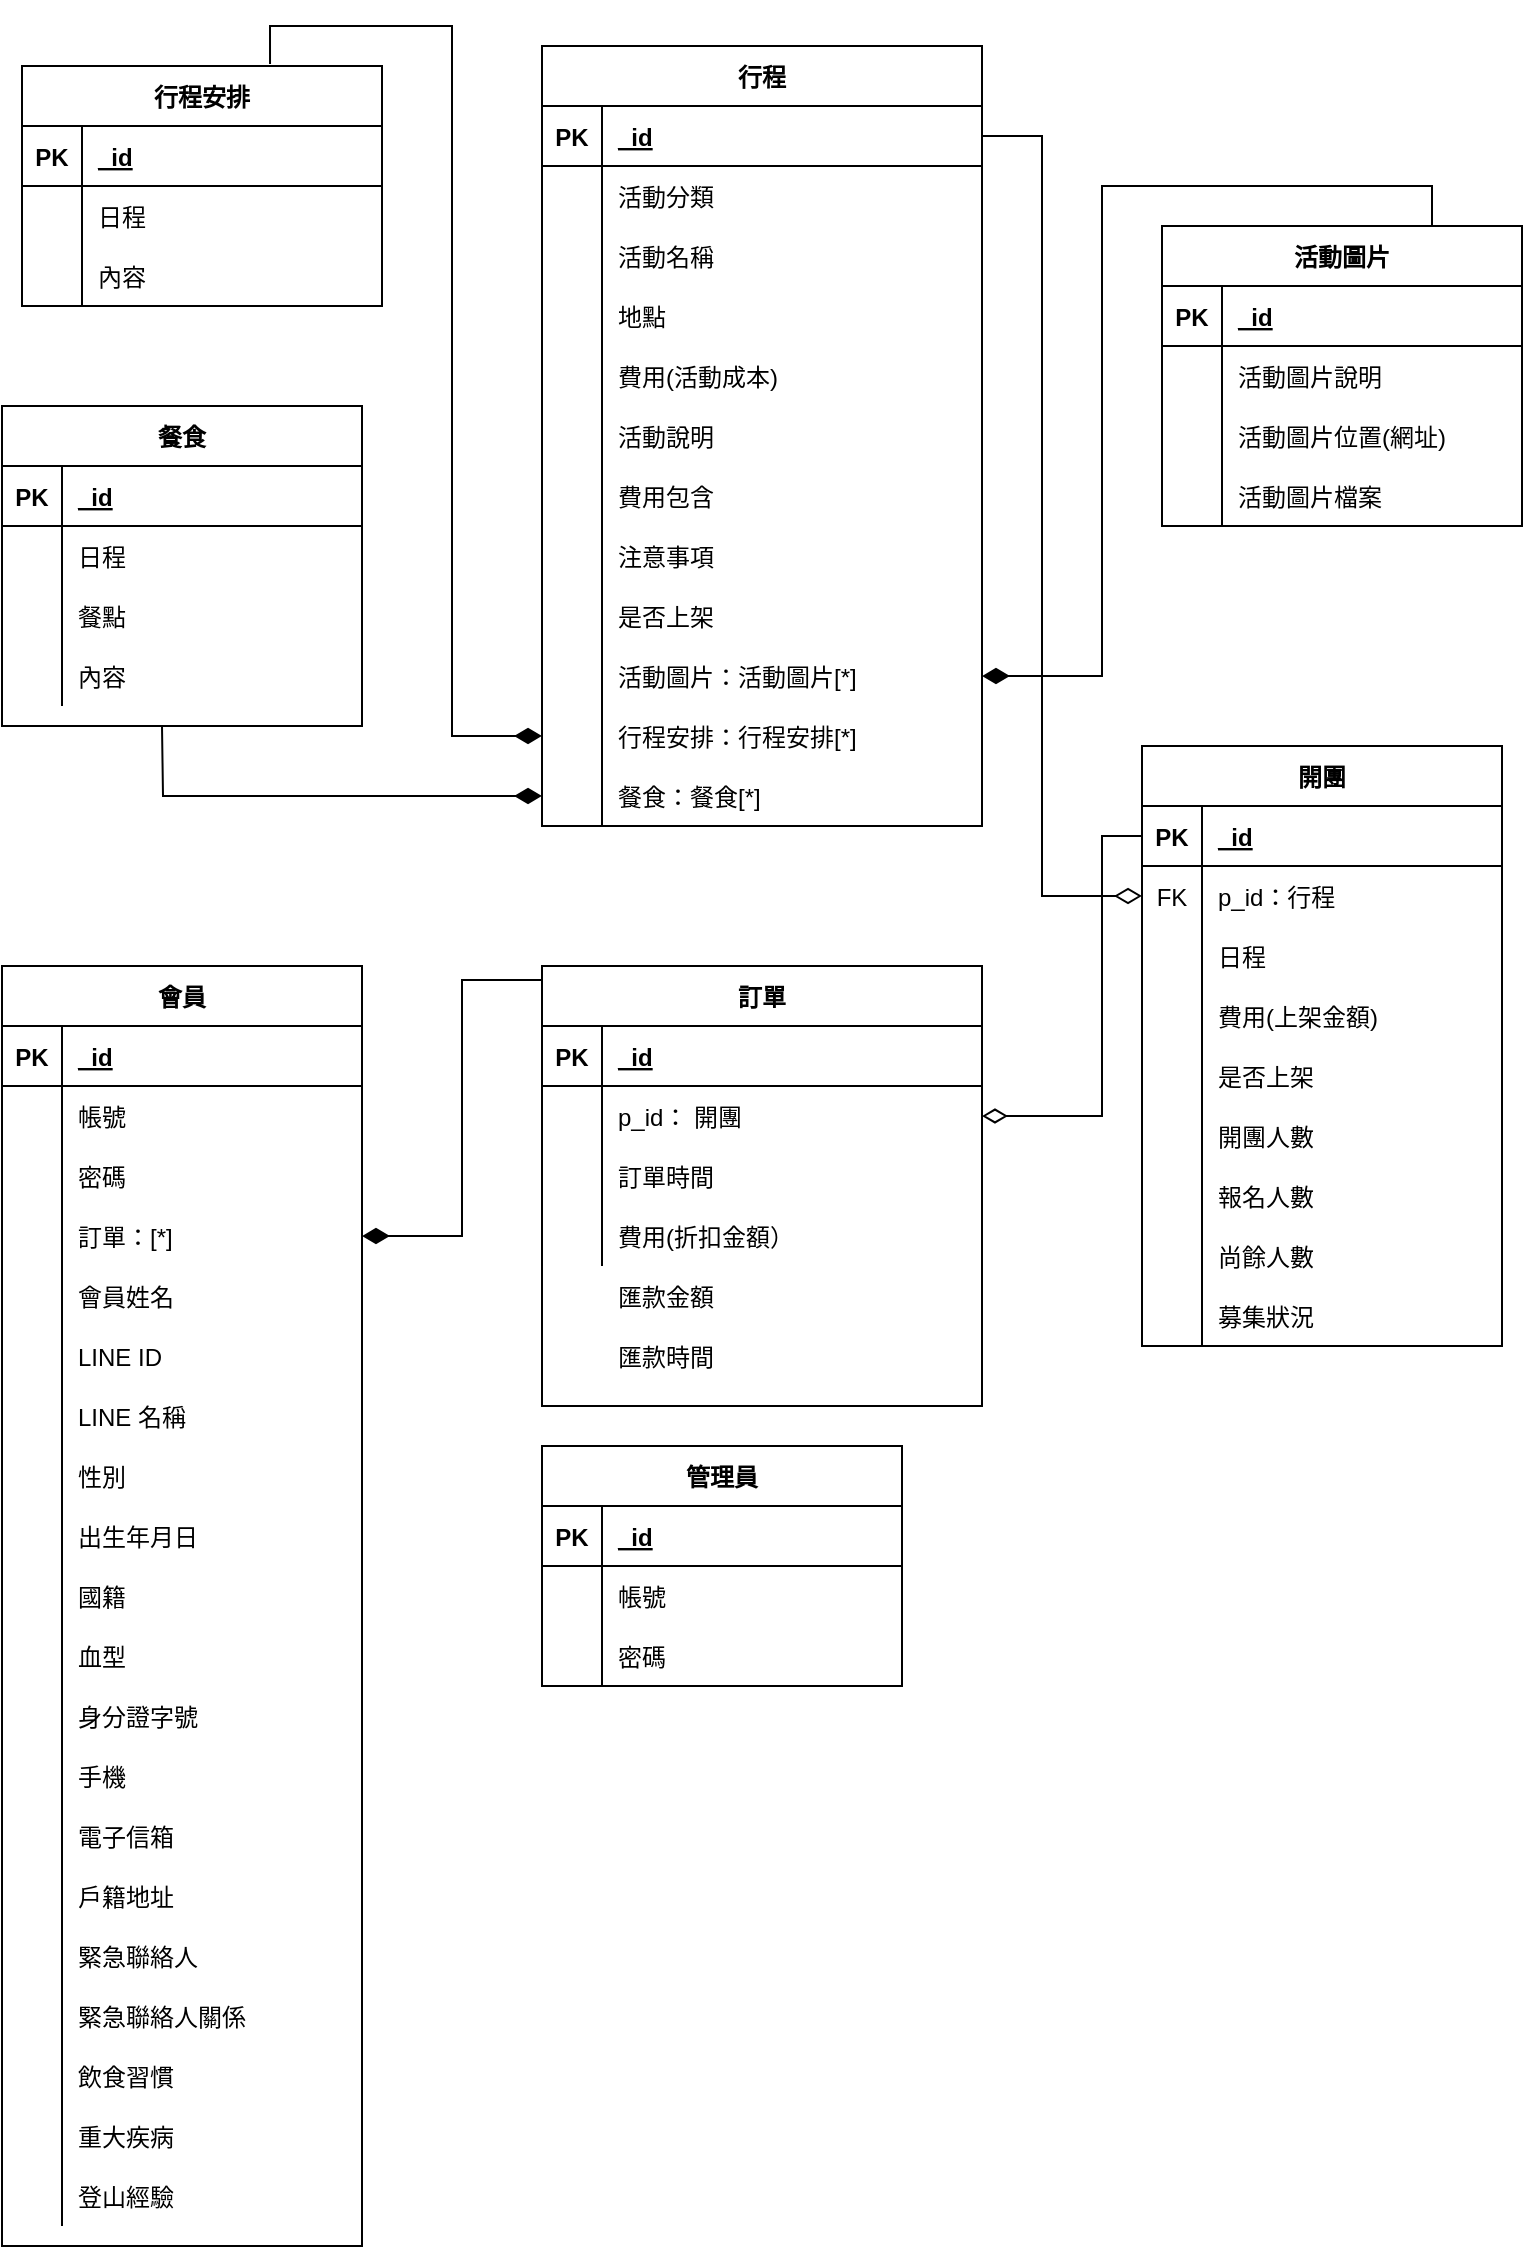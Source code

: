 <mxfile version="14.4.2" type="github">
  <diagram id="O8zIBrpue6FMB7xXW-CX" name="Page-1">
    <mxGraphModel dx="1351" dy="923" grid="1" gridSize="10" guides="1" tooltips="1" connect="1" arrows="1" fold="1" page="1" pageScale="1" pageWidth="827" pageHeight="1169" math="0" shadow="0">
      <root>
        <mxCell id="0" />
        <mxCell id="1" parent="0" />
        <mxCell id="ODbUXR2kp1AXb-9uxzaP-1" value="行程" style="shape=table;startSize=30;container=1;collapsible=1;childLayout=tableLayout;fixedRows=1;rowLines=0;fontStyle=1;align=center;resizeLast=1;" parent="1" vertex="1">
          <mxGeometry x="410" y="420" width="220" height="390" as="geometry" />
        </mxCell>
        <mxCell id="ODbUXR2kp1AXb-9uxzaP-2" value="" style="shape=partialRectangle;collapsible=0;dropTarget=0;pointerEvents=0;fillColor=none;top=0;left=0;bottom=1;right=0;points=[[0,0.5],[1,0.5]];portConstraint=eastwest;" parent="ODbUXR2kp1AXb-9uxzaP-1" vertex="1">
          <mxGeometry y="30" width="220" height="30" as="geometry" />
        </mxCell>
        <mxCell id="ODbUXR2kp1AXb-9uxzaP-3" value="PK" style="shape=partialRectangle;connectable=0;fillColor=none;top=0;left=0;bottom=0;right=0;fontStyle=1;overflow=hidden;" parent="ODbUXR2kp1AXb-9uxzaP-2" vertex="1">
          <mxGeometry width="30" height="30" as="geometry" />
        </mxCell>
        <mxCell id="ODbUXR2kp1AXb-9uxzaP-4" value="_id" style="shape=partialRectangle;connectable=0;fillColor=none;top=0;left=0;bottom=0;right=0;align=left;spacingLeft=6;fontStyle=5;overflow=hidden;" parent="ODbUXR2kp1AXb-9uxzaP-2" vertex="1">
          <mxGeometry x="30" width="190" height="30" as="geometry" />
        </mxCell>
        <mxCell id="ODbUXR2kp1AXb-9uxzaP-5" value="" style="shape=partialRectangle;collapsible=0;dropTarget=0;pointerEvents=0;fillColor=none;top=0;left=0;bottom=0;right=0;points=[[0,0.5],[1,0.5]];portConstraint=eastwest;" parent="ODbUXR2kp1AXb-9uxzaP-1" vertex="1">
          <mxGeometry y="60" width="220" height="30" as="geometry" />
        </mxCell>
        <mxCell id="ODbUXR2kp1AXb-9uxzaP-6" value="" style="shape=partialRectangle;connectable=0;fillColor=none;top=0;left=0;bottom=0;right=0;editable=1;overflow=hidden;" parent="ODbUXR2kp1AXb-9uxzaP-5" vertex="1">
          <mxGeometry width="30" height="30" as="geometry" />
        </mxCell>
        <mxCell id="ODbUXR2kp1AXb-9uxzaP-7" value="活動分類" style="shape=partialRectangle;connectable=0;fillColor=none;top=0;left=0;bottom=0;right=0;align=left;spacingLeft=6;overflow=hidden;" parent="ODbUXR2kp1AXb-9uxzaP-5" vertex="1">
          <mxGeometry x="30" width="190" height="30" as="geometry" />
        </mxCell>
        <mxCell id="ODbUXR2kp1AXb-9uxzaP-8" value="" style="shape=partialRectangle;collapsible=0;dropTarget=0;pointerEvents=0;fillColor=none;top=0;left=0;bottom=0;right=0;points=[[0,0.5],[1,0.5]];portConstraint=eastwest;" parent="ODbUXR2kp1AXb-9uxzaP-1" vertex="1">
          <mxGeometry y="90" width="220" height="30" as="geometry" />
        </mxCell>
        <mxCell id="ODbUXR2kp1AXb-9uxzaP-9" value="" style="shape=partialRectangle;connectable=0;fillColor=none;top=0;left=0;bottom=0;right=0;editable=1;overflow=hidden;" parent="ODbUXR2kp1AXb-9uxzaP-8" vertex="1">
          <mxGeometry width="30" height="30" as="geometry" />
        </mxCell>
        <mxCell id="ODbUXR2kp1AXb-9uxzaP-10" value="活動名稱" style="shape=partialRectangle;connectable=0;fillColor=none;top=0;left=0;bottom=0;right=0;align=left;spacingLeft=6;overflow=hidden;" parent="ODbUXR2kp1AXb-9uxzaP-8" vertex="1">
          <mxGeometry x="30" width="190" height="30" as="geometry" />
        </mxCell>
        <mxCell id="ODbUXR2kp1AXb-9uxzaP-11" value="" style="shape=partialRectangle;collapsible=0;dropTarget=0;pointerEvents=0;fillColor=none;top=0;left=0;bottom=0;right=0;points=[[0,0.5],[1,0.5]];portConstraint=eastwest;" parent="ODbUXR2kp1AXb-9uxzaP-1" vertex="1">
          <mxGeometry y="120" width="220" height="30" as="geometry" />
        </mxCell>
        <mxCell id="ODbUXR2kp1AXb-9uxzaP-12" value="" style="shape=partialRectangle;connectable=0;fillColor=none;top=0;left=0;bottom=0;right=0;editable=1;overflow=hidden;" parent="ODbUXR2kp1AXb-9uxzaP-11" vertex="1">
          <mxGeometry width="30" height="30" as="geometry" />
        </mxCell>
        <mxCell id="ODbUXR2kp1AXb-9uxzaP-13" value="地點" style="shape=partialRectangle;connectable=0;fillColor=none;top=0;left=0;bottom=0;right=0;align=left;spacingLeft=6;overflow=hidden;" parent="ODbUXR2kp1AXb-9uxzaP-11" vertex="1">
          <mxGeometry x="30" width="190" height="30" as="geometry" />
        </mxCell>
        <mxCell id="ODbUXR2kp1AXb-9uxzaP-14" value="" style="shape=partialRectangle;collapsible=0;dropTarget=0;pointerEvents=0;fillColor=none;top=0;left=0;bottom=0;right=0;points=[[0,0.5],[1,0.5]];portConstraint=eastwest;" parent="ODbUXR2kp1AXb-9uxzaP-1" vertex="1">
          <mxGeometry y="150" width="220" height="30" as="geometry" />
        </mxCell>
        <mxCell id="ODbUXR2kp1AXb-9uxzaP-15" value="" style="shape=partialRectangle;connectable=0;fillColor=none;top=0;left=0;bottom=0;right=0;editable=1;overflow=hidden;" parent="ODbUXR2kp1AXb-9uxzaP-14" vertex="1">
          <mxGeometry width="30" height="30" as="geometry" />
        </mxCell>
        <mxCell id="ODbUXR2kp1AXb-9uxzaP-16" value="費用(活動成本)" style="shape=partialRectangle;connectable=0;fillColor=none;top=0;left=0;bottom=0;right=0;align=left;spacingLeft=6;overflow=hidden;" parent="ODbUXR2kp1AXb-9uxzaP-14" vertex="1">
          <mxGeometry x="30" width="190" height="30" as="geometry" />
        </mxCell>
        <mxCell id="ODbUXR2kp1AXb-9uxzaP-17" value="" style="shape=partialRectangle;collapsible=0;dropTarget=0;pointerEvents=0;fillColor=none;top=0;left=0;bottom=0;right=0;points=[[0,0.5],[1,0.5]];portConstraint=eastwest;" parent="ODbUXR2kp1AXb-9uxzaP-1" vertex="1">
          <mxGeometry y="180" width="220" height="30" as="geometry" />
        </mxCell>
        <mxCell id="ODbUXR2kp1AXb-9uxzaP-18" value="" style="shape=partialRectangle;connectable=0;fillColor=none;top=0;left=0;bottom=0;right=0;editable=1;overflow=hidden;" parent="ODbUXR2kp1AXb-9uxzaP-17" vertex="1">
          <mxGeometry width="30" height="30" as="geometry" />
        </mxCell>
        <mxCell id="ODbUXR2kp1AXb-9uxzaP-19" value="活動說明" style="shape=partialRectangle;connectable=0;fillColor=none;top=0;left=0;bottom=0;right=0;align=left;spacingLeft=6;overflow=hidden;" parent="ODbUXR2kp1AXb-9uxzaP-17" vertex="1">
          <mxGeometry x="30" width="190" height="30" as="geometry" />
        </mxCell>
        <mxCell id="ODbUXR2kp1AXb-9uxzaP-20" value="" style="shape=partialRectangle;collapsible=0;dropTarget=0;pointerEvents=0;fillColor=none;top=0;left=0;bottom=0;right=0;points=[[0,0.5],[1,0.5]];portConstraint=eastwest;" parent="ODbUXR2kp1AXb-9uxzaP-1" vertex="1">
          <mxGeometry y="210" width="220" height="30" as="geometry" />
        </mxCell>
        <mxCell id="ODbUXR2kp1AXb-9uxzaP-21" value="" style="shape=partialRectangle;connectable=0;fillColor=none;top=0;left=0;bottom=0;right=0;editable=1;overflow=hidden;" parent="ODbUXR2kp1AXb-9uxzaP-20" vertex="1">
          <mxGeometry width="30" height="30" as="geometry" />
        </mxCell>
        <mxCell id="ODbUXR2kp1AXb-9uxzaP-22" value="費用包含" style="shape=partialRectangle;connectable=0;fillColor=none;top=0;left=0;bottom=0;right=0;align=left;spacingLeft=6;overflow=hidden;" parent="ODbUXR2kp1AXb-9uxzaP-20" vertex="1">
          <mxGeometry x="30" width="190" height="30" as="geometry" />
        </mxCell>
        <mxCell id="ODbUXR2kp1AXb-9uxzaP-23" value="" style="shape=partialRectangle;collapsible=0;dropTarget=0;pointerEvents=0;fillColor=none;top=0;left=0;bottom=0;right=0;points=[[0,0.5],[1,0.5]];portConstraint=eastwest;" parent="ODbUXR2kp1AXb-9uxzaP-1" vertex="1">
          <mxGeometry y="240" width="220" height="30" as="geometry" />
        </mxCell>
        <mxCell id="ODbUXR2kp1AXb-9uxzaP-24" value="" style="shape=partialRectangle;connectable=0;fillColor=none;top=0;left=0;bottom=0;right=0;editable=1;overflow=hidden;" parent="ODbUXR2kp1AXb-9uxzaP-23" vertex="1">
          <mxGeometry width="30" height="30" as="geometry" />
        </mxCell>
        <mxCell id="ODbUXR2kp1AXb-9uxzaP-25" value="注意事項" style="shape=partialRectangle;connectable=0;fillColor=none;top=0;left=0;bottom=0;right=0;align=left;spacingLeft=6;overflow=hidden;" parent="ODbUXR2kp1AXb-9uxzaP-23" vertex="1">
          <mxGeometry x="30" width="190" height="30" as="geometry" />
        </mxCell>
        <mxCell id="ODbUXR2kp1AXb-9uxzaP-26" value="" style="shape=partialRectangle;collapsible=0;dropTarget=0;pointerEvents=0;fillColor=none;top=0;left=0;bottom=0;right=0;points=[[0,0.5],[1,0.5]];portConstraint=eastwest;" parent="ODbUXR2kp1AXb-9uxzaP-1" vertex="1">
          <mxGeometry y="270" width="220" height="30" as="geometry" />
        </mxCell>
        <mxCell id="ODbUXR2kp1AXb-9uxzaP-27" value="" style="shape=partialRectangle;connectable=0;fillColor=none;top=0;left=0;bottom=0;right=0;editable=1;overflow=hidden;" parent="ODbUXR2kp1AXb-9uxzaP-26" vertex="1">
          <mxGeometry width="30" height="30" as="geometry" />
        </mxCell>
        <mxCell id="ODbUXR2kp1AXb-9uxzaP-28" value="是否上架" style="shape=partialRectangle;connectable=0;fillColor=none;top=0;left=0;bottom=0;right=0;align=left;spacingLeft=6;overflow=hidden;" parent="ODbUXR2kp1AXb-9uxzaP-26" vertex="1">
          <mxGeometry x="30" width="190" height="30" as="geometry" />
        </mxCell>
        <mxCell id="M9lrD6sUdWzwdy7Pdqtk-1" style="shape=partialRectangle;collapsible=0;dropTarget=0;pointerEvents=0;fillColor=none;top=0;left=0;bottom=0;right=0;points=[[0,0.5],[1,0.5]];portConstraint=eastwest;" parent="ODbUXR2kp1AXb-9uxzaP-1" vertex="1">
          <mxGeometry y="300" width="220" height="30" as="geometry" />
        </mxCell>
        <mxCell id="M9lrD6sUdWzwdy7Pdqtk-2" style="shape=partialRectangle;connectable=0;fillColor=none;top=0;left=0;bottom=0;right=0;editable=1;overflow=hidden;" parent="M9lrD6sUdWzwdy7Pdqtk-1" vertex="1">
          <mxGeometry width="30" height="30" as="geometry" />
        </mxCell>
        <mxCell id="M9lrD6sUdWzwdy7Pdqtk-3" value="活動圖片：活動圖片[*]" style="shape=partialRectangle;connectable=0;fillColor=none;top=0;left=0;bottom=0;right=0;align=left;spacingLeft=6;overflow=hidden;" parent="M9lrD6sUdWzwdy7Pdqtk-1" vertex="1">
          <mxGeometry x="30" width="190" height="30" as="geometry" />
        </mxCell>
        <mxCell id="M9lrD6sUdWzwdy7Pdqtk-4" style="shape=partialRectangle;collapsible=0;dropTarget=0;pointerEvents=0;fillColor=none;top=0;left=0;bottom=0;right=0;points=[[0,0.5],[1,0.5]];portConstraint=eastwest;" parent="ODbUXR2kp1AXb-9uxzaP-1" vertex="1">
          <mxGeometry y="330" width="220" height="30" as="geometry" />
        </mxCell>
        <mxCell id="M9lrD6sUdWzwdy7Pdqtk-5" style="shape=partialRectangle;connectable=0;fillColor=none;top=0;left=0;bottom=0;right=0;editable=1;overflow=hidden;" parent="M9lrD6sUdWzwdy7Pdqtk-4" vertex="1">
          <mxGeometry width="30" height="30" as="geometry" />
        </mxCell>
        <mxCell id="M9lrD6sUdWzwdy7Pdqtk-6" value="行程安排：行程安排[*]" style="shape=partialRectangle;connectable=0;fillColor=none;top=0;left=0;bottom=0;right=0;align=left;spacingLeft=6;overflow=hidden;" parent="M9lrD6sUdWzwdy7Pdqtk-4" vertex="1">
          <mxGeometry x="30" width="190" height="30" as="geometry" />
        </mxCell>
        <mxCell id="M9lrD6sUdWzwdy7Pdqtk-7" style="shape=partialRectangle;collapsible=0;dropTarget=0;pointerEvents=0;fillColor=none;top=0;left=0;bottom=0;right=0;points=[[0,0.5],[1,0.5]];portConstraint=eastwest;" parent="ODbUXR2kp1AXb-9uxzaP-1" vertex="1">
          <mxGeometry y="360" width="220" height="30" as="geometry" />
        </mxCell>
        <mxCell id="M9lrD6sUdWzwdy7Pdqtk-8" style="shape=partialRectangle;connectable=0;fillColor=none;top=0;left=0;bottom=0;right=0;editable=1;overflow=hidden;" parent="M9lrD6sUdWzwdy7Pdqtk-7" vertex="1">
          <mxGeometry width="30" height="30" as="geometry" />
        </mxCell>
        <mxCell id="M9lrD6sUdWzwdy7Pdqtk-9" value="餐食：餐食[*]" style="shape=partialRectangle;connectable=0;fillColor=none;top=0;left=0;bottom=0;right=0;align=left;spacingLeft=6;overflow=hidden;" parent="M9lrD6sUdWzwdy7Pdqtk-7" vertex="1">
          <mxGeometry x="30" width="190" height="30" as="geometry" />
        </mxCell>
        <mxCell id="ODbUXR2kp1AXb-9uxzaP-29" value="開團" style="shape=table;startSize=30;container=1;collapsible=1;childLayout=tableLayout;fixedRows=1;rowLines=0;fontStyle=1;align=center;resizeLast=1;fillColor=none;" parent="1" vertex="1">
          <mxGeometry x="710" y="770" width="180" height="300" as="geometry" />
        </mxCell>
        <mxCell id="ODbUXR2kp1AXb-9uxzaP-30" value="" style="shape=partialRectangle;collapsible=0;dropTarget=0;pointerEvents=0;fillColor=none;top=0;left=0;bottom=1;right=0;points=[[0,0.5],[1,0.5]];portConstraint=eastwest;" parent="ODbUXR2kp1AXb-9uxzaP-29" vertex="1">
          <mxGeometry y="30" width="180" height="30" as="geometry" />
        </mxCell>
        <mxCell id="ODbUXR2kp1AXb-9uxzaP-31" value="PK" style="shape=partialRectangle;connectable=0;fillColor=none;top=0;left=0;bottom=0;right=0;fontStyle=1;overflow=hidden;" parent="ODbUXR2kp1AXb-9uxzaP-30" vertex="1">
          <mxGeometry width="30" height="30" as="geometry" />
        </mxCell>
        <mxCell id="ODbUXR2kp1AXb-9uxzaP-32" value="_id" style="shape=partialRectangle;connectable=0;fillColor=none;top=0;left=0;bottom=0;right=0;align=left;spacingLeft=6;fontStyle=5;overflow=hidden;" parent="ODbUXR2kp1AXb-9uxzaP-30" vertex="1">
          <mxGeometry x="30" width="150" height="30" as="geometry" />
        </mxCell>
        <mxCell id="ODbUXR2kp1AXb-9uxzaP-33" value="" style="shape=partialRectangle;collapsible=0;dropTarget=0;pointerEvents=0;fillColor=none;top=0;left=0;bottom=0;right=0;points=[[0,0.5],[1,0.5]];portConstraint=eastwest;" parent="ODbUXR2kp1AXb-9uxzaP-29" vertex="1">
          <mxGeometry y="60" width="180" height="30" as="geometry" />
        </mxCell>
        <mxCell id="ODbUXR2kp1AXb-9uxzaP-34" value="FK" style="shape=partialRectangle;connectable=0;fillColor=none;top=0;left=0;bottom=0;right=0;fontStyle=0;overflow=hidden;" parent="ODbUXR2kp1AXb-9uxzaP-33" vertex="1">
          <mxGeometry width="30" height="30" as="geometry" />
        </mxCell>
        <mxCell id="ODbUXR2kp1AXb-9uxzaP-35" value="p_id：行程" style="shape=partialRectangle;connectable=0;fillColor=none;top=0;left=0;bottom=0;right=0;align=left;spacingLeft=6;fontStyle=0;overflow=hidden;" parent="ODbUXR2kp1AXb-9uxzaP-33" vertex="1">
          <mxGeometry x="30" width="150" height="30" as="geometry" />
        </mxCell>
        <mxCell id="ODbUXR2kp1AXb-9uxzaP-39" value="" style="shape=partialRectangle;collapsible=0;dropTarget=0;pointerEvents=0;fillColor=none;top=0;left=0;bottom=0;right=0;points=[[0,0.5],[1,0.5]];portConstraint=eastwest;" parent="ODbUXR2kp1AXb-9uxzaP-29" vertex="1">
          <mxGeometry y="90" width="180" height="30" as="geometry" />
        </mxCell>
        <mxCell id="ODbUXR2kp1AXb-9uxzaP-40" value="" style="shape=partialRectangle;connectable=0;fillColor=none;top=0;left=0;bottom=0;right=0;editable=1;overflow=hidden;" parent="ODbUXR2kp1AXb-9uxzaP-39" vertex="1">
          <mxGeometry width="30" height="30" as="geometry" />
        </mxCell>
        <mxCell id="ODbUXR2kp1AXb-9uxzaP-41" value="日程" style="shape=partialRectangle;connectable=0;fillColor=none;top=0;left=0;bottom=0;right=0;align=left;spacingLeft=6;overflow=hidden;" parent="ODbUXR2kp1AXb-9uxzaP-39" vertex="1">
          <mxGeometry x="30" width="150" height="30" as="geometry" />
        </mxCell>
        <mxCell id="Jhr8cW5ko4Ph3EOrnFrw-292" style="shape=partialRectangle;collapsible=0;dropTarget=0;pointerEvents=0;fillColor=none;top=0;left=0;bottom=0;right=0;points=[[0,0.5],[1,0.5]];portConstraint=eastwest;" parent="ODbUXR2kp1AXb-9uxzaP-29" vertex="1">
          <mxGeometry y="120" width="180" height="30" as="geometry" />
        </mxCell>
        <mxCell id="Jhr8cW5ko4Ph3EOrnFrw-293" style="shape=partialRectangle;connectable=0;fillColor=none;top=0;left=0;bottom=0;right=0;editable=1;overflow=hidden;" parent="Jhr8cW5ko4Ph3EOrnFrw-292" vertex="1">
          <mxGeometry width="30" height="30" as="geometry" />
        </mxCell>
        <mxCell id="Jhr8cW5ko4Ph3EOrnFrw-294" value="費用(上架金額)" style="shape=partialRectangle;connectable=0;fillColor=none;top=0;left=0;bottom=0;right=0;align=left;spacingLeft=6;overflow=hidden;" parent="Jhr8cW5ko4Ph3EOrnFrw-292" vertex="1">
          <mxGeometry x="30" width="150" height="30" as="geometry" />
        </mxCell>
        <mxCell id="Jhr8cW5ko4Ph3EOrnFrw-295" style="shape=partialRectangle;collapsible=0;dropTarget=0;pointerEvents=0;fillColor=none;top=0;left=0;bottom=0;right=0;points=[[0,0.5],[1,0.5]];portConstraint=eastwest;" parent="ODbUXR2kp1AXb-9uxzaP-29" vertex="1">
          <mxGeometry y="150" width="180" height="30" as="geometry" />
        </mxCell>
        <mxCell id="Jhr8cW5ko4Ph3EOrnFrw-296" style="shape=partialRectangle;connectable=0;fillColor=none;top=0;left=0;bottom=0;right=0;editable=1;overflow=hidden;" parent="Jhr8cW5ko4Ph3EOrnFrw-295" vertex="1">
          <mxGeometry width="30" height="30" as="geometry" />
        </mxCell>
        <mxCell id="Jhr8cW5ko4Ph3EOrnFrw-297" value="是否上架" style="shape=partialRectangle;connectable=0;fillColor=none;top=0;left=0;bottom=0;right=0;align=left;spacingLeft=6;overflow=hidden;" parent="Jhr8cW5ko4Ph3EOrnFrw-295" vertex="1">
          <mxGeometry x="30" width="150" height="30" as="geometry" />
        </mxCell>
        <mxCell id="ODbUXR2kp1AXb-9uxzaP-36" value="" style="shape=partialRectangle;collapsible=0;dropTarget=0;pointerEvents=0;fillColor=none;top=0;left=0;bottom=0;right=0;points=[[0,0.5],[1,0.5]];portConstraint=eastwest;" parent="ODbUXR2kp1AXb-9uxzaP-29" vertex="1">
          <mxGeometry y="180" width="180" height="30" as="geometry" />
        </mxCell>
        <mxCell id="ODbUXR2kp1AXb-9uxzaP-37" value="" style="shape=partialRectangle;connectable=0;fillColor=none;top=0;left=0;bottom=0;right=0;editable=1;overflow=hidden;" parent="ODbUXR2kp1AXb-9uxzaP-36" vertex="1">
          <mxGeometry width="30" height="30" as="geometry" />
        </mxCell>
        <mxCell id="ODbUXR2kp1AXb-9uxzaP-38" value="開團人數" style="shape=partialRectangle;connectable=0;fillColor=none;top=0;left=0;bottom=0;right=0;align=left;spacingLeft=6;overflow=hidden;" parent="ODbUXR2kp1AXb-9uxzaP-36" vertex="1">
          <mxGeometry x="30" width="150" height="30" as="geometry" />
        </mxCell>
        <mxCell id="Jhr8cW5ko4Ph3EOrnFrw-47" style="shape=partialRectangle;collapsible=0;dropTarget=0;pointerEvents=0;fillColor=none;top=0;left=0;bottom=0;right=0;points=[[0,0.5],[1,0.5]];portConstraint=eastwest;" parent="ODbUXR2kp1AXb-9uxzaP-29" vertex="1">
          <mxGeometry y="210" width="180" height="30" as="geometry" />
        </mxCell>
        <mxCell id="Jhr8cW5ko4Ph3EOrnFrw-48" style="shape=partialRectangle;connectable=0;fillColor=none;top=0;left=0;bottom=0;right=0;editable=1;overflow=hidden;" parent="Jhr8cW5ko4Ph3EOrnFrw-47" vertex="1">
          <mxGeometry width="30" height="30" as="geometry" />
        </mxCell>
        <mxCell id="Jhr8cW5ko4Ph3EOrnFrw-49" value="報名人數" style="shape=partialRectangle;connectable=0;fillColor=none;top=0;left=0;bottom=0;right=0;align=left;spacingLeft=6;overflow=hidden;" parent="Jhr8cW5ko4Ph3EOrnFrw-47" vertex="1">
          <mxGeometry x="30" width="150" height="30" as="geometry" />
        </mxCell>
        <mxCell id="Jhr8cW5ko4Ph3EOrnFrw-44" style="shape=partialRectangle;collapsible=0;dropTarget=0;pointerEvents=0;fillColor=none;top=0;left=0;bottom=0;right=0;points=[[0,0.5],[1,0.5]];portConstraint=eastwest;" parent="ODbUXR2kp1AXb-9uxzaP-29" vertex="1">
          <mxGeometry y="240" width="180" height="30" as="geometry" />
        </mxCell>
        <mxCell id="Jhr8cW5ko4Ph3EOrnFrw-45" style="shape=partialRectangle;connectable=0;fillColor=none;top=0;left=0;bottom=0;right=0;editable=1;overflow=hidden;" parent="Jhr8cW5ko4Ph3EOrnFrw-44" vertex="1">
          <mxGeometry width="30" height="30" as="geometry" />
        </mxCell>
        <mxCell id="Jhr8cW5ko4Ph3EOrnFrw-46" value="尚餘人數" style="shape=partialRectangle;connectable=0;fillColor=none;top=0;left=0;bottom=0;right=0;align=left;spacingLeft=6;overflow=hidden;" parent="Jhr8cW5ko4Ph3EOrnFrw-44" vertex="1">
          <mxGeometry x="30" width="150" height="30" as="geometry" />
        </mxCell>
        <mxCell id="Jhr8cW5ko4Ph3EOrnFrw-41" style="shape=partialRectangle;collapsible=0;dropTarget=0;pointerEvents=0;fillColor=none;top=0;left=0;bottom=0;right=0;points=[[0,0.5],[1,0.5]];portConstraint=eastwest;" parent="ODbUXR2kp1AXb-9uxzaP-29" vertex="1">
          <mxGeometry y="270" width="180" height="30" as="geometry" />
        </mxCell>
        <mxCell id="Jhr8cW5ko4Ph3EOrnFrw-42" style="shape=partialRectangle;connectable=0;fillColor=none;top=0;left=0;bottom=0;right=0;editable=1;overflow=hidden;" parent="Jhr8cW5ko4Ph3EOrnFrw-41" vertex="1">
          <mxGeometry width="30" height="30" as="geometry" />
        </mxCell>
        <mxCell id="Jhr8cW5ko4Ph3EOrnFrw-43" value="募集狀況" style="shape=partialRectangle;connectable=0;fillColor=none;top=0;left=0;bottom=0;right=0;align=left;spacingLeft=6;overflow=hidden;" parent="Jhr8cW5ko4Ph3EOrnFrw-41" vertex="1">
          <mxGeometry x="30" width="150" height="30" as="geometry" />
        </mxCell>
        <mxCell id="ODbUXR2kp1AXb-9uxzaP-45" value="行程安排" style="shape=table;startSize=30;container=1;collapsible=1;childLayout=tableLayout;fixedRows=1;rowLines=0;fontStyle=1;align=center;resizeLast=1;fillColor=none;" parent="1" vertex="1">
          <mxGeometry x="150" y="430" width="180" height="120" as="geometry" />
        </mxCell>
        <mxCell id="ODbUXR2kp1AXb-9uxzaP-46" value="" style="shape=partialRectangle;collapsible=0;dropTarget=0;pointerEvents=0;fillColor=none;top=0;left=0;bottom=1;right=0;points=[[0,0.5],[1,0.5]];portConstraint=eastwest;" parent="ODbUXR2kp1AXb-9uxzaP-45" vertex="1">
          <mxGeometry y="30" width="180" height="30" as="geometry" />
        </mxCell>
        <mxCell id="ODbUXR2kp1AXb-9uxzaP-47" value="PK" style="shape=partialRectangle;connectable=0;fillColor=none;top=0;left=0;bottom=0;right=0;fontStyle=1;overflow=hidden;" parent="ODbUXR2kp1AXb-9uxzaP-46" vertex="1">
          <mxGeometry width="30" height="30" as="geometry" />
        </mxCell>
        <mxCell id="ODbUXR2kp1AXb-9uxzaP-48" value="_id" style="shape=partialRectangle;connectable=0;fillColor=none;top=0;left=0;bottom=0;right=0;align=left;spacingLeft=6;fontStyle=5;overflow=hidden;" parent="ODbUXR2kp1AXb-9uxzaP-46" vertex="1">
          <mxGeometry x="30" width="150" height="30" as="geometry" />
        </mxCell>
        <mxCell id="ODbUXR2kp1AXb-9uxzaP-52" value="" style="shape=partialRectangle;collapsible=0;dropTarget=0;pointerEvents=0;fillColor=none;top=0;left=0;bottom=0;right=0;points=[[0,0.5],[1,0.5]];portConstraint=eastwest;" parent="ODbUXR2kp1AXb-9uxzaP-45" vertex="1">
          <mxGeometry y="60" width="180" height="30" as="geometry" />
        </mxCell>
        <mxCell id="ODbUXR2kp1AXb-9uxzaP-53" value="" style="shape=partialRectangle;connectable=0;fillColor=none;top=0;left=0;bottom=0;right=0;editable=1;overflow=hidden;" parent="ODbUXR2kp1AXb-9uxzaP-52" vertex="1">
          <mxGeometry width="30" height="30" as="geometry" />
        </mxCell>
        <mxCell id="ODbUXR2kp1AXb-9uxzaP-54" value="日程" style="shape=partialRectangle;connectable=0;fillColor=none;top=0;left=0;bottom=0;right=0;align=left;spacingLeft=6;overflow=hidden;" parent="ODbUXR2kp1AXb-9uxzaP-52" vertex="1">
          <mxGeometry x="30" width="150" height="30" as="geometry" />
        </mxCell>
        <mxCell id="ODbUXR2kp1AXb-9uxzaP-58" value="" style="shape=partialRectangle;collapsible=0;dropTarget=0;pointerEvents=0;fillColor=none;top=0;left=0;bottom=0;right=0;points=[[0,0.5],[1,0.5]];portConstraint=eastwest;" parent="ODbUXR2kp1AXb-9uxzaP-45" vertex="1">
          <mxGeometry y="90" width="180" height="30" as="geometry" />
        </mxCell>
        <mxCell id="ODbUXR2kp1AXb-9uxzaP-59" value="" style="shape=partialRectangle;connectable=0;fillColor=none;top=0;left=0;bottom=0;right=0;editable=1;overflow=hidden;" parent="ODbUXR2kp1AXb-9uxzaP-58" vertex="1">
          <mxGeometry width="30" height="30" as="geometry" />
        </mxCell>
        <mxCell id="ODbUXR2kp1AXb-9uxzaP-60" value="內容" style="shape=partialRectangle;connectable=0;fillColor=none;top=0;left=0;bottom=0;right=0;align=left;spacingLeft=6;overflow=hidden;" parent="ODbUXR2kp1AXb-9uxzaP-58" vertex="1">
          <mxGeometry x="30" width="150" height="30" as="geometry" />
        </mxCell>
        <mxCell id="ODbUXR2kp1AXb-9uxzaP-70" value="餐食" style="shape=table;startSize=30;container=1;collapsible=1;childLayout=tableLayout;fixedRows=1;rowLines=0;fontStyle=1;align=center;resizeLast=1;fillColor=none;" parent="1" vertex="1">
          <mxGeometry x="140" y="600" width="180" height="160" as="geometry" />
        </mxCell>
        <mxCell id="ODbUXR2kp1AXb-9uxzaP-71" value="" style="shape=partialRectangle;collapsible=0;dropTarget=0;pointerEvents=0;fillColor=none;top=0;left=0;bottom=1;right=0;points=[[0,0.5],[1,0.5]];portConstraint=eastwest;" parent="ODbUXR2kp1AXb-9uxzaP-70" vertex="1">
          <mxGeometry y="30" width="180" height="30" as="geometry" />
        </mxCell>
        <mxCell id="ODbUXR2kp1AXb-9uxzaP-72" value="PK" style="shape=partialRectangle;connectable=0;fillColor=none;top=0;left=0;bottom=0;right=0;fontStyle=1;overflow=hidden;" parent="ODbUXR2kp1AXb-9uxzaP-71" vertex="1">
          <mxGeometry width="30" height="30" as="geometry" />
        </mxCell>
        <mxCell id="ODbUXR2kp1AXb-9uxzaP-73" value="_id" style="shape=partialRectangle;connectable=0;fillColor=none;top=0;left=0;bottom=0;right=0;align=left;spacingLeft=6;fontStyle=5;overflow=hidden;" parent="ODbUXR2kp1AXb-9uxzaP-71" vertex="1">
          <mxGeometry x="30" width="150" height="30" as="geometry" />
        </mxCell>
        <mxCell id="ODbUXR2kp1AXb-9uxzaP-77" value="" style="shape=partialRectangle;collapsible=0;dropTarget=0;pointerEvents=0;fillColor=none;top=0;left=0;bottom=0;right=0;points=[[0,0.5],[1,0.5]];portConstraint=eastwest;" parent="ODbUXR2kp1AXb-9uxzaP-70" vertex="1">
          <mxGeometry y="60" width="180" height="30" as="geometry" />
        </mxCell>
        <mxCell id="ODbUXR2kp1AXb-9uxzaP-78" value="" style="shape=partialRectangle;connectable=0;fillColor=none;top=0;left=0;bottom=0;right=0;editable=1;overflow=hidden;" parent="ODbUXR2kp1AXb-9uxzaP-77" vertex="1">
          <mxGeometry width="30" height="30" as="geometry" />
        </mxCell>
        <mxCell id="ODbUXR2kp1AXb-9uxzaP-79" value="日程" style="shape=partialRectangle;connectable=0;fillColor=none;top=0;left=0;bottom=0;right=0;align=left;spacingLeft=6;overflow=hidden;" parent="ODbUXR2kp1AXb-9uxzaP-77" vertex="1">
          <mxGeometry x="30" width="150" height="30" as="geometry" />
        </mxCell>
        <mxCell id="ODbUXR2kp1AXb-9uxzaP-80" value="" style="shape=partialRectangle;collapsible=0;dropTarget=0;pointerEvents=0;fillColor=none;top=0;left=0;bottom=0;right=0;points=[[0,0.5],[1,0.5]];portConstraint=eastwest;" parent="ODbUXR2kp1AXb-9uxzaP-70" vertex="1">
          <mxGeometry y="90" width="180" height="30" as="geometry" />
        </mxCell>
        <mxCell id="ODbUXR2kp1AXb-9uxzaP-81" value="" style="shape=partialRectangle;connectable=0;fillColor=none;top=0;left=0;bottom=0;right=0;editable=1;overflow=hidden;" parent="ODbUXR2kp1AXb-9uxzaP-80" vertex="1">
          <mxGeometry width="30" height="30" as="geometry" />
        </mxCell>
        <mxCell id="ODbUXR2kp1AXb-9uxzaP-82" value="餐點" style="shape=partialRectangle;connectable=0;fillColor=none;top=0;left=0;bottom=0;right=0;align=left;spacingLeft=6;overflow=hidden;" parent="ODbUXR2kp1AXb-9uxzaP-80" vertex="1">
          <mxGeometry x="30" width="150" height="30" as="geometry" />
        </mxCell>
        <mxCell id="ODbUXR2kp1AXb-9uxzaP-83" value="" style="shape=partialRectangle;collapsible=0;dropTarget=0;pointerEvents=0;fillColor=none;top=0;left=0;bottom=0;right=0;points=[[0,0.5],[1,0.5]];portConstraint=eastwest;" parent="ODbUXR2kp1AXb-9uxzaP-70" vertex="1">
          <mxGeometry y="120" width="180" height="30" as="geometry" />
        </mxCell>
        <mxCell id="ODbUXR2kp1AXb-9uxzaP-84" value="" style="shape=partialRectangle;connectable=0;fillColor=none;top=0;left=0;bottom=0;right=0;editable=1;overflow=hidden;" parent="ODbUXR2kp1AXb-9uxzaP-83" vertex="1">
          <mxGeometry width="30" height="30" as="geometry" />
        </mxCell>
        <mxCell id="ODbUXR2kp1AXb-9uxzaP-85" value="內容" style="shape=partialRectangle;connectable=0;fillColor=none;top=0;left=0;bottom=0;right=0;align=left;spacingLeft=6;overflow=hidden;" parent="ODbUXR2kp1AXb-9uxzaP-83" vertex="1">
          <mxGeometry x="30" width="150" height="30" as="geometry" />
        </mxCell>
        <mxCell id="ODbUXR2kp1AXb-9uxzaP-86" value="活動圖片" style="shape=table;startSize=30;container=1;collapsible=1;childLayout=tableLayout;fixedRows=1;rowLines=0;fontStyle=1;align=center;resizeLast=1;fillColor=none;" parent="1" vertex="1">
          <mxGeometry x="720" y="510" width="180" height="150" as="geometry" />
        </mxCell>
        <mxCell id="ODbUXR2kp1AXb-9uxzaP-87" value="" style="shape=partialRectangle;collapsible=0;dropTarget=0;pointerEvents=0;fillColor=none;top=0;left=0;bottom=1;right=0;points=[[0,0.5],[1,0.5]];portConstraint=eastwest;" parent="ODbUXR2kp1AXb-9uxzaP-86" vertex="1">
          <mxGeometry y="30" width="180" height="30" as="geometry" />
        </mxCell>
        <mxCell id="ODbUXR2kp1AXb-9uxzaP-88" value="PK" style="shape=partialRectangle;connectable=0;fillColor=none;top=0;left=0;bottom=0;right=0;fontStyle=1;overflow=hidden;" parent="ODbUXR2kp1AXb-9uxzaP-87" vertex="1">
          <mxGeometry width="30" height="30" as="geometry" />
        </mxCell>
        <mxCell id="ODbUXR2kp1AXb-9uxzaP-89" value="_id" style="shape=partialRectangle;connectable=0;fillColor=none;top=0;left=0;bottom=0;right=0;align=left;spacingLeft=6;fontStyle=5;overflow=hidden;" parent="ODbUXR2kp1AXb-9uxzaP-87" vertex="1">
          <mxGeometry x="30" width="150" height="30" as="geometry" />
        </mxCell>
        <mxCell id="ODbUXR2kp1AXb-9uxzaP-93" value="" style="shape=partialRectangle;collapsible=0;dropTarget=0;pointerEvents=0;fillColor=none;top=0;left=0;bottom=0;right=0;points=[[0,0.5],[1,0.5]];portConstraint=eastwest;" parent="ODbUXR2kp1AXb-9uxzaP-86" vertex="1">
          <mxGeometry y="60" width="180" height="30" as="geometry" />
        </mxCell>
        <mxCell id="ODbUXR2kp1AXb-9uxzaP-94" value="" style="shape=partialRectangle;connectable=0;fillColor=none;top=0;left=0;bottom=0;right=0;editable=1;overflow=hidden;" parent="ODbUXR2kp1AXb-9uxzaP-93" vertex="1">
          <mxGeometry width="30" height="30" as="geometry" />
        </mxCell>
        <mxCell id="ODbUXR2kp1AXb-9uxzaP-95" value="活動圖片說明" style="shape=partialRectangle;connectable=0;fillColor=none;top=0;left=0;bottom=0;right=0;align=left;spacingLeft=6;overflow=hidden;" parent="ODbUXR2kp1AXb-9uxzaP-93" vertex="1">
          <mxGeometry x="30" width="150" height="30" as="geometry" />
        </mxCell>
        <mxCell id="ODbUXR2kp1AXb-9uxzaP-99" value="" style="shape=partialRectangle;collapsible=0;dropTarget=0;pointerEvents=0;fillColor=none;top=0;left=0;bottom=0;right=0;points=[[0,0.5],[1,0.5]];portConstraint=eastwest;" parent="ODbUXR2kp1AXb-9uxzaP-86" vertex="1">
          <mxGeometry y="90" width="180" height="30" as="geometry" />
        </mxCell>
        <mxCell id="ODbUXR2kp1AXb-9uxzaP-100" value="" style="shape=partialRectangle;connectable=0;fillColor=none;top=0;left=0;bottom=0;right=0;editable=1;overflow=hidden;" parent="ODbUXR2kp1AXb-9uxzaP-99" vertex="1">
          <mxGeometry width="30" height="30" as="geometry" />
        </mxCell>
        <mxCell id="ODbUXR2kp1AXb-9uxzaP-101" value="活動圖片位置(網址)" style="shape=partialRectangle;connectable=0;fillColor=none;top=0;left=0;bottom=0;right=0;align=left;spacingLeft=6;overflow=hidden;" parent="ODbUXR2kp1AXb-9uxzaP-99" vertex="1">
          <mxGeometry x="30" width="150" height="30" as="geometry" />
        </mxCell>
        <mxCell id="HsbwhPW1N5qYwhGhhslN-1" style="shape=partialRectangle;collapsible=0;dropTarget=0;pointerEvents=0;fillColor=none;top=0;left=0;bottom=0;right=0;points=[[0,0.5],[1,0.5]];portConstraint=eastwest;" parent="ODbUXR2kp1AXb-9uxzaP-86" vertex="1">
          <mxGeometry y="120" width="180" height="30" as="geometry" />
        </mxCell>
        <mxCell id="HsbwhPW1N5qYwhGhhslN-2" style="shape=partialRectangle;connectable=0;fillColor=none;top=0;left=0;bottom=0;right=0;editable=1;overflow=hidden;" parent="HsbwhPW1N5qYwhGhhslN-1" vertex="1">
          <mxGeometry width="30" height="30" as="geometry" />
        </mxCell>
        <mxCell id="HsbwhPW1N5qYwhGhhslN-3" value="活動圖片檔案" style="shape=partialRectangle;connectable=0;fillColor=none;top=0;left=0;bottom=0;right=0;align=left;spacingLeft=6;overflow=hidden;" parent="HsbwhPW1N5qYwhGhhslN-1" vertex="1">
          <mxGeometry x="30" width="150" height="30" as="geometry" />
        </mxCell>
        <mxCell id="ODbUXR2kp1AXb-9uxzaP-102" value="會員" style="shape=table;startSize=30;container=1;collapsible=1;childLayout=tableLayout;fixedRows=1;rowLines=0;fontStyle=1;align=center;resizeLast=1;fillColor=none;" parent="1" vertex="1">
          <mxGeometry x="140" y="880" width="180" height="640" as="geometry" />
        </mxCell>
        <mxCell id="ODbUXR2kp1AXb-9uxzaP-103" value="" style="shape=partialRectangle;collapsible=0;dropTarget=0;pointerEvents=0;fillColor=none;top=0;left=0;bottom=1;right=0;points=[[0,0.5],[1,0.5]];portConstraint=eastwest;" parent="ODbUXR2kp1AXb-9uxzaP-102" vertex="1">
          <mxGeometry y="30" width="180" height="30" as="geometry" />
        </mxCell>
        <mxCell id="ODbUXR2kp1AXb-9uxzaP-104" value="PK" style="shape=partialRectangle;connectable=0;fillColor=none;top=0;left=0;bottom=0;right=0;fontStyle=1;overflow=hidden;" parent="ODbUXR2kp1AXb-9uxzaP-103" vertex="1">
          <mxGeometry width="30" height="30" as="geometry" />
        </mxCell>
        <mxCell id="ODbUXR2kp1AXb-9uxzaP-105" value="_id" style="shape=partialRectangle;connectable=0;fillColor=none;top=0;left=0;bottom=0;right=0;align=left;spacingLeft=6;fontStyle=5;overflow=hidden;" parent="ODbUXR2kp1AXb-9uxzaP-103" vertex="1">
          <mxGeometry x="30" width="150" height="30" as="geometry" />
        </mxCell>
        <mxCell id="ODbUXR2kp1AXb-9uxzaP-106" value="" style="shape=partialRectangle;collapsible=0;dropTarget=0;pointerEvents=0;fillColor=none;top=0;left=0;bottom=0;right=0;points=[[0,0.5],[1,0.5]];portConstraint=eastwest;" parent="ODbUXR2kp1AXb-9uxzaP-102" vertex="1">
          <mxGeometry y="60" width="180" height="30" as="geometry" />
        </mxCell>
        <mxCell id="ODbUXR2kp1AXb-9uxzaP-107" value="" style="shape=partialRectangle;connectable=0;fillColor=none;top=0;left=0;bottom=0;right=0;editable=1;overflow=hidden;" parent="ODbUXR2kp1AXb-9uxzaP-106" vertex="1">
          <mxGeometry width="30" height="30" as="geometry" />
        </mxCell>
        <mxCell id="ODbUXR2kp1AXb-9uxzaP-108" value="帳號" style="shape=partialRectangle;connectable=0;fillColor=none;top=0;left=0;bottom=0;right=0;align=left;spacingLeft=6;overflow=hidden;" parent="ODbUXR2kp1AXb-9uxzaP-106" vertex="1">
          <mxGeometry x="30" width="150" height="30" as="geometry" />
        </mxCell>
        <mxCell id="ODbUXR2kp1AXb-9uxzaP-109" value="" style="shape=partialRectangle;collapsible=0;dropTarget=0;pointerEvents=0;fillColor=none;top=0;left=0;bottom=0;right=0;points=[[0,0.5],[1,0.5]];portConstraint=eastwest;" parent="ODbUXR2kp1AXb-9uxzaP-102" vertex="1">
          <mxGeometry y="90" width="180" height="30" as="geometry" />
        </mxCell>
        <mxCell id="ODbUXR2kp1AXb-9uxzaP-110" value="" style="shape=partialRectangle;connectable=0;fillColor=none;top=0;left=0;bottom=0;right=0;editable=1;overflow=hidden;" parent="ODbUXR2kp1AXb-9uxzaP-109" vertex="1">
          <mxGeometry width="30" height="30" as="geometry" />
        </mxCell>
        <mxCell id="ODbUXR2kp1AXb-9uxzaP-111" value="密碼" style="shape=partialRectangle;connectable=0;fillColor=none;top=0;left=0;bottom=0;right=0;align=left;spacingLeft=6;overflow=hidden;" parent="ODbUXR2kp1AXb-9uxzaP-109" vertex="1">
          <mxGeometry x="30" width="150" height="30" as="geometry" />
        </mxCell>
        <mxCell id="ODbUXR2kp1AXb-9uxzaP-112" value="" style="shape=partialRectangle;collapsible=0;dropTarget=0;pointerEvents=0;fillColor=none;top=0;left=0;bottom=0;right=0;points=[[0,0.5],[1,0.5]];portConstraint=eastwest;verticalAlign=bottom;" parent="ODbUXR2kp1AXb-9uxzaP-102" vertex="1">
          <mxGeometry y="120" width="180" height="30" as="geometry" />
        </mxCell>
        <mxCell id="ODbUXR2kp1AXb-9uxzaP-113" value="" style="shape=partialRectangle;connectable=0;fillColor=none;top=0;left=0;bottom=0;right=0;editable=1;overflow=hidden;" parent="ODbUXR2kp1AXb-9uxzaP-112" vertex="1">
          <mxGeometry width="30" height="30" as="geometry" />
        </mxCell>
        <mxCell id="ODbUXR2kp1AXb-9uxzaP-114" value="訂單：[*]" style="shape=partialRectangle;connectable=0;fillColor=none;top=0;left=0;bottom=0;right=0;align=left;spacingLeft=6;overflow=hidden;" parent="ODbUXR2kp1AXb-9uxzaP-112" vertex="1">
          <mxGeometry x="30" width="150" height="30" as="geometry" />
        </mxCell>
        <mxCell id="_vt6B-7vvpCJMe7aw9wO-16" style="shape=partialRectangle;collapsible=0;dropTarget=0;pointerEvents=0;fillColor=none;top=0;left=0;bottom=0;right=0;points=[[0,0.5],[1,0.5]];portConstraint=eastwest;verticalAlign=bottom;" vertex="1" parent="ODbUXR2kp1AXb-9uxzaP-102">
          <mxGeometry y="150" width="180" height="30" as="geometry" />
        </mxCell>
        <mxCell id="_vt6B-7vvpCJMe7aw9wO-17" style="shape=partialRectangle;connectable=0;fillColor=none;top=0;left=0;bottom=0;right=0;editable=1;overflow=hidden;" vertex="1" parent="_vt6B-7vvpCJMe7aw9wO-16">
          <mxGeometry width="30" height="30" as="geometry" />
        </mxCell>
        <mxCell id="_vt6B-7vvpCJMe7aw9wO-18" value="會員姓名" style="shape=partialRectangle;connectable=0;fillColor=none;top=0;left=0;bottom=0;right=0;align=left;spacingLeft=6;overflow=hidden;" vertex="1" parent="_vt6B-7vvpCJMe7aw9wO-16">
          <mxGeometry x="30" width="150" height="30" as="geometry" />
        </mxCell>
        <mxCell id="_vt6B-7vvpCJMe7aw9wO-13" style="shape=partialRectangle;collapsible=0;dropTarget=0;pointerEvents=0;fillColor=none;top=0;left=0;bottom=0;right=0;points=[[0,0.5],[1,0.5]];portConstraint=eastwest;verticalAlign=bottom;" vertex="1" parent="ODbUXR2kp1AXb-9uxzaP-102">
          <mxGeometry y="180" width="180" height="30" as="geometry" />
        </mxCell>
        <mxCell id="_vt6B-7vvpCJMe7aw9wO-14" style="shape=partialRectangle;connectable=0;fillColor=none;top=0;left=0;bottom=0;right=0;editable=1;overflow=hidden;" vertex="1" parent="_vt6B-7vvpCJMe7aw9wO-13">
          <mxGeometry width="30" height="30" as="geometry" />
        </mxCell>
        <mxCell id="_vt6B-7vvpCJMe7aw9wO-15" value="LINE ID" style="shape=partialRectangle;connectable=0;fillColor=none;top=0;left=0;bottom=0;right=0;align=left;spacingLeft=6;overflow=hidden;" vertex="1" parent="_vt6B-7vvpCJMe7aw9wO-13">
          <mxGeometry x="30" width="150" height="30" as="geometry" />
        </mxCell>
        <mxCell id="_vt6B-7vvpCJMe7aw9wO-10" style="shape=partialRectangle;collapsible=0;dropTarget=0;pointerEvents=0;fillColor=none;top=0;left=0;bottom=0;right=0;points=[[0,0.5],[1,0.5]];portConstraint=eastwest;verticalAlign=bottom;" vertex="1" parent="ODbUXR2kp1AXb-9uxzaP-102">
          <mxGeometry y="210" width="180" height="30" as="geometry" />
        </mxCell>
        <mxCell id="_vt6B-7vvpCJMe7aw9wO-11" style="shape=partialRectangle;connectable=0;fillColor=none;top=0;left=0;bottom=0;right=0;editable=1;overflow=hidden;" vertex="1" parent="_vt6B-7vvpCJMe7aw9wO-10">
          <mxGeometry width="30" height="30" as="geometry" />
        </mxCell>
        <mxCell id="_vt6B-7vvpCJMe7aw9wO-12" value="LINE 名稱" style="shape=partialRectangle;connectable=0;fillColor=none;top=0;left=0;bottom=0;right=0;align=left;spacingLeft=6;overflow=hidden;" vertex="1" parent="_vt6B-7vvpCJMe7aw9wO-10">
          <mxGeometry x="30" width="150" height="30" as="geometry" />
        </mxCell>
        <mxCell id="_vt6B-7vvpCJMe7aw9wO-63" style="shape=partialRectangle;collapsible=0;dropTarget=0;pointerEvents=0;fillColor=none;top=0;left=0;bottom=0;right=0;points=[[0,0.5],[1,0.5]];portConstraint=eastwest;verticalAlign=bottom;" vertex="1" parent="ODbUXR2kp1AXb-9uxzaP-102">
          <mxGeometry y="240" width="180" height="30" as="geometry" />
        </mxCell>
        <mxCell id="_vt6B-7vvpCJMe7aw9wO-64" style="shape=partialRectangle;connectable=0;fillColor=none;top=0;left=0;bottom=0;right=0;editable=1;overflow=hidden;" vertex="1" parent="_vt6B-7vvpCJMe7aw9wO-63">
          <mxGeometry width="30" height="30" as="geometry" />
        </mxCell>
        <mxCell id="_vt6B-7vvpCJMe7aw9wO-65" value="性別" style="shape=partialRectangle;connectable=0;fillColor=none;top=0;left=0;bottom=0;right=0;align=left;spacingLeft=6;overflow=hidden;" vertex="1" parent="_vt6B-7vvpCJMe7aw9wO-63">
          <mxGeometry x="30" width="150" height="30" as="geometry" />
        </mxCell>
        <mxCell id="_vt6B-7vvpCJMe7aw9wO-60" style="shape=partialRectangle;collapsible=0;dropTarget=0;pointerEvents=0;fillColor=none;top=0;left=0;bottom=0;right=0;points=[[0,0.5],[1,0.5]];portConstraint=eastwest;verticalAlign=bottom;" vertex="1" parent="ODbUXR2kp1AXb-9uxzaP-102">
          <mxGeometry y="270" width="180" height="30" as="geometry" />
        </mxCell>
        <mxCell id="_vt6B-7vvpCJMe7aw9wO-61" style="shape=partialRectangle;connectable=0;fillColor=none;top=0;left=0;bottom=0;right=0;editable=1;overflow=hidden;" vertex="1" parent="_vt6B-7vvpCJMe7aw9wO-60">
          <mxGeometry width="30" height="30" as="geometry" />
        </mxCell>
        <mxCell id="_vt6B-7vvpCJMe7aw9wO-62" value="出生年月日" style="shape=partialRectangle;connectable=0;fillColor=none;top=0;left=0;bottom=0;right=0;align=left;spacingLeft=6;overflow=hidden;" vertex="1" parent="_vt6B-7vvpCJMe7aw9wO-60">
          <mxGeometry x="30" width="150" height="30" as="geometry" />
        </mxCell>
        <mxCell id="_vt6B-7vvpCJMe7aw9wO-57" style="shape=partialRectangle;collapsible=0;dropTarget=0;pointerEvents=0;fillColor=none;top=0;left=0;bottom=0;right=0;points=[[0,0.5],[1,0.5]];portConstraint=eastwest;verticalAlign=bottom;" vertex="1" parent="ODbUXR2kp1AXb-9uxzaP-102">
          <mxGeometry y="300" width="180" height="30" as="geometry" />
        </mxCell>
        <mxCell id="_vt6B-7vvpCJMe7aw9wO-58" style="shape=partialRectangle;connectable=0;fillColor=none;top=0;left=0;bottom=0;right=0;editable=1;overflow=hidden;" vertex="1" parent="_vt6B-7vvpCJMe7aw9wO-57">
          <mxGeometry width="30" height="30" as="geometry" />
        </mxCell>
        <mxCell id="_vt6B-7vvpCJMe7aw9wO-59" value="國籍" style="shape=partialRectangle;connectable=0;fillColor=none;top=0;left=0;bottom=0;right=0;align=left;spacingLeft=6;overflow=hidden;" vertex="1" parent="_vt6B-7vvpCJMe7aw9wO-57">
          <mxGeometry x="30" width="150" height="30" as="geometry" />
        </mxCell>
        <mxCell id="_vt6B-7vvpCJMe7aw9wO-54" style="shape=partialRectangle;collapsible=0;dropTarget=0;pointerEvents=0;fillColor=none;top=0;left=0;bottom=0;right=0;points=[[0,0.5],[1,0.5]];portConstraint=eastwest;verticalAlign=bottom;" vertex="1" parent="ODbUXR2kp1AXb-9uxzaP-102">
          <mxGeometry y="330" width="180" height="30" as="geometry" />
        </mxCell>
        <mxCell id="_vt6B-7vvpCJMe7aw9wO-55" style="shape=partialRectangle;connectable=0;fillColor=none;top=0;left=0;bottom=0;right=0;editable=1;overflow=hidden;" vertex="1" parent="_vt6B-7vvpCJMe7aw9wO-54">
          <mxGeometry width="30" height="30" as="geometry" />
        </mxCell>
        <mxCell id="_vt6B-7vvpCJMe7aw9wO-56" value="血型" style="shape=partialRectangle;connectable=0;fillColor=none;top=0;left=0;bottom=0;right=0;align=left;spacingLeft=6;overflow=hidden;" vertex="1" parent="_vt6B-7vvpCJMe7aw9wO-54">
          <mxGeometry x="30" width="150" height="30" as="geometry" />
        </mxCell>
        <mxCell id="_vt6B-7vvpCJMe7aw9wO-51" style="shape=partialRectangle;collapsible=0;dropTarget=0;pointerEvents=0;fillColor=none;top=0;left=0;bottom=0;right=0;points=[[0,0.5],[1,0.5]];portConstraint=eastwest;verticalAlign=bottom;" vertex="1" parent="ODbUXR2kp1AXb-9uxzaP-102">
          <mxGeometry y="360" width="180" height="30" as="geometry" />
        </mxCell>
        <mxCell id="_vt6B-7vvpCJMe7aw9wO-52" style="shape=partialRectangle;connectable=0;fillColor=none;top=0;left=0;bottom=0;right=0;editable=1;overflow=hidden;" vertex="1" parent="_vt6B-7vvpCJMe7aw9wO-51">
          <mxGeometry width="30" height="30" as="geometry" />
        </mxCell>
        <mxCell id="_vt6B-7vvpCJMe7aw9wO-53" value="身分證字號 " style="shape=partialRectangle;connectable=0;fillColor=none;top=0;left=0;bottom=0;right=0;align=left;spacingLeft=6;overflow=hidden;" vertex="1" parent="_vt6B-7vvpCJMe7aw9wO-51">
          <mxGeometry x="30" width="150" height="30" as="geometry" />
        </mxCell>
        <mxCell id="_vt6B-7vvpCJMe7aw9wO-48" style="shape=partialRectangle;collapsible=0;dropTarget=0;pointerEvents=0;fillColor=none;top=0;left=0;bottom=0;right=0;points=[[0,0.5],[1,0.5]];portConstraint=eastwest;verticalAlign=bottom;" vertex="1" parent="ODbUXR2kp1AXb-9uxzaP-102">
          <mxGeometry y="390" width="180" height="30" as="geometry" />
        </mxCell>
        <mxCell id="_vt6B-7vvpCJMe7aw9wO-49" style="shape=partialRectangle;connectable=0;fillColor=none;top=0;left=0;bottom=0;right=0;editable=1;overflow=hidden;" vertex="1" parent="_vt6B-7vvpCJMe7aw9wO-48">
          <mxGeometry width="30" height="30" as="geometry" />
        </mxCell>
        <mxCell id="_vt6B-7vvpCJMe7aw9wO-50" value="手機" style="shape=partialRectangle;connectable=0;fillColor=none;top=0;left=0;bottom=0;right=0;align=left;spacingLeft=6;overflow=hidden;" vertex="1" parent="_vt6B-7vvpCJMe7aw9wO-48">
          <mxGeometry x="30" width="150" height="30" as="geometry" />
        </mxCell>
        <mxCell id="_vt6B-7vvpCJMe7aw9wO-45" style="shape=partialRectangle;collapsible=0;dropTarget=0;pointerEvents=0;fillColor=none;top=0;left=0;bottom=0;right=0;points=[[0,0.5],[1,0.5]];portConstraint=eastwest;verticalAlign=bottom;" vertex="1" parent="ODbUXR2kp1AXb-9uxzaP-102">
          <mxGeometry y="420" width="180" height="30" as="geometry" />
        </mxCell>
        <mxCell id="_vt6B-7vvpCJMe7aw9wO-46" style="shape=partialRectangle;connectable=0;fillColor=none;top=0;left=0;bottom=0;right=0;editable=1;overflow=hidden;" vertex="1" parent="_vt6B-7vvpCJMe7aw9wO-45">
          <mxGeometry width="30" height="30" as="geometry" />
        </mxCell>
        <mxCell id="_vt6B-7vvpCJMe7aw9wO-47" value="電子信箱" style="shape=partialRectangle;connectable=0;fillColor=none;top=0;left=0;bottom=0;right=0;align=left;spacingLeft=6;overflow=hidden;" vertex="1" parent="_vt6B-7vvpCJMe7aw9wO-45">
          <mxGeometry x="30" width="150" height="30" as="geometry" />
        </mxCell>
        <mxCell id="_vt6B-7vvpCJMe7aw9wO-42" style="shape=partialRectangle;collapsible=0;dropTarget=0;pointerEvents=0;fillColor=none;top=0;left=0;bottom=0;right=0;points=[[0,0.5],[1,0.5]];portConstraint=eastwest;verticalAlign=bottom;" vertex="1" parent="ODbUXR2kp1AXb-9uxzaP-102">
          <mxGeometry y="450" width="180" height="30" as="geometry" />
        </mxCell>
        <mxCell id="_vt6B-7vvpCJMe7aw9wO-43" style="shape=partialRectangle;connectable=0;fillColor=none;top=0;left=0;bottom=0;right=0;editable=1;overflow=hidden;" vertex="1" parent="_vt6B-7vvpCJMe7aw9wO-42">
          <mxGeometry width="30" height="30" as="geometry" />
        </mxCell>
        <mxCell id="_vt6B-7vvpCJMe7aw9wO-44" value="戶籍地址" style="shape=partialRectangle;connectable=0;fillColor=none;top=0;left=0;bottom=0;right=0;align=left;spacingLeft=6;overflow=hidden;" vertex="1" parent="_vt6B-7vvpCJMe7aw9wO-42">
          <mxGeometry x="30" width="150" height="30" as="geometry" />
        </mxCell>
        <mxCell id="_vt6B-7vvpCJMe7aw9wO-39" style="shape=partialRectangle;collapsible=0;dropTarget=0;pointerEvents=0;fillColor=none;top=0;left=0;bottom=0;right=0;points=[[0,0.5],[1,0.5]];portConstraint=eastwest;verticalAlign=bottom;" vertex="1" parent="ODbUXR2kp1AXb-9uxzaP-102">
          <mxGeometry y="480" width="180" height="30" as="geometry" />
        </mxCell>
        <mxCell id="_vt6B-7vvpCJMe7aw9wO-40" style="shape=partialRectangle;connectable=0;fillColor=none;top=0;left=0;bottom=0;right=0;editable=1;overflow=hidden;" vertex="1" parent="_vt6B-7vvpCJMe7aw9wO-39">
          <mxGeometry width="30" height="30" as="geometry" />
        </mxCell>
        <mxCell id="_vt6B-7vvpCJMe7aw9wO-41" value="緊急聯絡人" style="shape=partialRectangle;connectable=0;fillColor=none;top=0;left=0;bottom=0;right=0;align=left;spacingLeft=6;overflow=hidden;" vertex="1" parent="_vt6B-7vvpCJMe7aw9wO-39">
          <mxGeometry x="30" width="150" height="30" as="geometry" />
        </mxCell>
        <mxCell id="_vt6B-7vvpCJMe7aw9wO-36" style="shape=partialRectangle;collapsible=0;dropTarget=0;pointerEvents=0;fillColor=none;top=0;left=0;bottom=0;right=0;points=[[0,0.5],[1,0.5]];portConstraint=eastwest;verticalAlign=bottom;" vertex="1" parent="ODbUXR2kp1AXb-9uxzaP-102">
          <mxGeometry y="510" width="180" height="30" as="geometry" />
        </mxCell>
        <mxCell id="_vt6B-7vvpCJMe7aw9wO-37" style="shape=partialRectangle;connectable=0;fillColor=none;top=0;left=0;bottom=0;right=0;editable=1;overflow=hidden;" vertex="1" parent="_vt6B-7vvpCJMe7aw9wO-36">
          <mxGeometry width="30" height="30" as="geometry" />
        </mxCell>
        <mxCell id="_vt6B-7vvpCJMe7aw9wO-38" value="緊急聯絡人關係" style="shape=partialRectangle;connectable=0;fillColor=none;top=0;left=0;bottom=0;right=0;align=left;spacingLeft=6;overflow=hidden;" vertex="1" parent="_vt6B-7vvpCJMe7aw9wO-36">
          <mxGeometry x="30" width="150" height="30" as="geometry" />
        </mxCell>
        <mxCell id="_vt6B-7vvpCJMe7aw9wO-75" style="shape=partialRectangle;collapsible=0;dropTarget=0;pointerEvents=0;fillColor=none;top=0;left=0;bottom=0;right=0;points=[[0,0.5],[1,0.5]];portConstraint=eastwest;verticalAlign=bottom;" vertex="1" parent="ODbUXR2kp1AXb-9uxzaP-102">
          <mxGeometry y="540" width="180" height="30" as="geometry" />
        </mxCell>
        <mxCell id="_vt6B-7vvpCJMe7aw9wO-76" style="shape=partialRectangle;connectable=0;fillColor=none;top=0;left=0;bottom=0;right=0;editable=1;overflow=hidden;" vertex="1" parent="_vt6B-7vvpCJMe7aw9wO-75">
          <mxGeometry width="30" height="30" as="geometry" />
        </mxCell>
        <mxCell id="_vt6B-7vvpCJMe7aw9wO-77" value="飲食習慣" style="shape=partialRectangle;connectable=0;fillColor=none;top=0;left=0;bottom=0;right=0;align=left;spacingLeft=6;overflow=hidden;" vertex="1" parent="_vt6B-7vvpCJMe7aw9wO-75">
          <mxGeometry x="30" width="150" height="30" as="geometry" />
        </mxCell>
        <mxCell id="_vt6B-7vvpCJMe7aw9wO-72" style="shape=partialRectangle;collapsible=0;dropTarget=0;pointerEvents=0;fillColor=none;top=0;left=0;bottom=0;right=0;points=[[0,0.5],[1,0.5]];portConstraint=eastwest;verticalAlign=bottom;" vertex="1" parent="ODbUXR2kp1AXb-9uxzaP-102">
          <mxGeometry y="570" width="180" height="30" as="geometry" />
        </mxCell>
        <mxCell id="_vt6B-7vvpCJMe7aw9wO-73" style="shape=partialRectangle;connectable=0;fillColor=none;top=0;left=0;bottom=0;right=0;editable=1;overflow=hidden;" vertex="1" parent="_vt6B-7vvpCJMe7aw9wO-72">
          <mxGeometry width="30" height="30" as="geometry" />
        </mxCell>
        <mxCell id="_vt6B-7vvpCJMe7aw9wO-74" value="重大疾病" style="shape=partialRectangle;connectable=0;fillColor=none;top=0;left=0;bottom=0;right=0;align=left;spacingLeft=6;overflow=hidden;" vertex="1" parent="_vt6B-7vvpCJMe7aw9wO-72">
          <mxGeometry x="30" width="150" height="30" as="geometry" />
        </mxCell>
        <mxCell id="_vt6B-7vvpCJMe7aw9wO-69" style="shape=partialRectangle;collapsible=0;dropTarget=0;pointerEvents=0;fillColor=none;top=0;left=0;bottom=0;right=0;points=[[0,0.5],[1,0.5]];portConstraint=eastwest;verticalAlign=bottom;" vertex="1" parent="ODbUXR2kp1AXb-9uxzaP-102">
          <mxGeometry y="600" width="180" height="30" as="geometry" />
        </mxCell>
        <mxCell id="_vt6B-7vvpCJMe7aw9wO-70" style="shape=partialRectangle;connectable=0;fillColor=none;top=0;left=0;bottom=0;right=0;editable=1;overflow=hidden;" vertex="1" parent="_vt6B-7vvpCJMe7aw9wO-69">
          <mxGeometry width="30" height="30" as="geometry" />
        </mxCell>
        <mxCell id="_vt6B-7vvpCJMe7aw9wO-71" value="登山經驗" style="shape=partialRectangle;connectable=0;fillColor=none;top=0;left=0;bottom=0;right=0;align=left;spacingLeft=6;overflow=hidden;" vertex="1" parent="_vt6B-7vvpCJMe7aw9wO-69">
          <mxGeometry x="30" width="150" height="30" as="geometry" />
        </mxCell>
        <mxCell id="ODbUXR2kp1AXb-9uxzaP-118" value="訂單" style="shape=table;startSize=30;container=1;collapsible=1;childLayout=tableLayout;fixedRows=1;rowLines=0;fontStyle=1;align=center;resizeLast=1;fillColor=none;" parent="1" vertex="1">
          <mxGeometry x="410" y="880" width="220" height="220" as="geometry" />
        </mxCell>
        <mxCell id="ODbUXR2kp1AXb-9uxzaP-119" value="" style="shape=partialRectangle;collapsible=0;dropTarget=0;pointerEvents=0;fillColor=none;top=0;left=0;bottom=1;right=0;points=[[0,0.5],[1,0.5]];portConstraint=eastwest;" parent="ODbUXR2kp1AXb-9uxzaP-118" vertex="1">
          <mxGeometry y="30" width="220" height="30" as="geometry" />
        </mxCell>
        <mxCell id="ODbUXR2kp1AXb-9uxzaP-120" value="PK" style="shape=partialRectangle;connectable=0;fillColor=none;top=0;left=0;bottom=0;right=0;fontStyle=1;overflow=hidden;" parent="ODbUXR2kp1AXb-9uxzaP-119" vertex="1">
          <mxGeometry width="30" height="30" as="geometry" />
        </mxCell>
        <mxCell id="ODbUXR2kp1AXb-9uxzaP-121" value="_id" style="shape=partialRectangle;connectable=0;fillColor=none;top=0;left=0;bottom=0;right=0;align=left;spacingLeft=6;fontStyle=5;overflow=hidden;" parent="ODbUXR2kp1AXb-9uxzaP-119" vertex="1">
          <mxGeometry x="30" width="190" height="30" as="geometry" />
        </mxCell>
        <mxCell id="Jhr8cW5ko4Ph3EOrnFrw-83" style="shape=partialRectangle;collapsible=0;dropTarget=0;pointerEvents=0;fillColor=none;top=0;left=0;bottom=0;right=0;points=[[0,0.5],[1,0.5]];portConstraint=eastwest;" parent="ODbUXR2kp1AXb-9uxzaP-118" vertex="1">
          <mxGeometry y="60" width="220" height="30" as="geometry" />
        </mxCell>
        <mxCell id="Jhr8cW5ko4Ph3EOrnFrw-84" style="shape=partialRectangle;connectable=0;fillColor=none;top=0;left=0;bottom=0;right=0;editable=1;overflow=hidden;" parent="Jhr8cW5ko4Ph3EOrnFrw-83" vertex="1">
          <mxGeometry width="30" height="30" as="geometry" />
        </mxCell>
        <mxCell id="Jhr8cW5ko4Ph3EOrnFrw-85" value="p_id： 開團" style="shape=partialRectangle;connectable=0;fillColor=none;top=0;left=0;bottom=0;right=0;align=left;spacingLeft=6;overflow=hidden;" parent="Jhr8cW5ko4Ph3EOrnFrw-83" vertex="1">
          <mxGeometry x="30" width="190" height="30" as="geometry" />
        </mxCell>
        <mxCell id="ODbUXR2kp1AXb-9uxzaP-125" value="" style="shape=partialRectangle;collapsible=0;dropTarget=0;pointerEvents=0;fillColor=none;top=0;left=0;bottom=0;right=0;points=[[0,0.5],[1,0.5]];portConstraint=eastwest;" parent="ODbUXR2kp1AXb-9uxzaP-118" vertex="1">
          <mxGeometry y="90" width="220" height="30" as="geometry" />
        </mxCell>
        <mxCell id="ODbUXR2kp1AXb-9uxzaP-126" value="" style="shape=partialRectangle;connectable=0;fillColor=none;top=0;left=0;bottom=0;right=0;editable=1;overflow=hidden;" parent="ODbUXR2kp1AXb-9uxzaP-125" vertex="1">
          <mxGeometry width="30" height="30" as="geometry" />
        </mxCell>
        <mxCell id="ODbUXR2kp1AXb-9uxzaP-127" value="訂單時間" style="shape=partialRectangle;connectable=0;fillColor=none;top=0;left=0;bottom=0;right=0;align=left;spacingLeft=6;overflow=hidden;" parent="ODbUXR2kp1AXb-9uxzaP-125" vertex="1">
          <mxGeometry x="30" width="190" height="30" as="geometry" />
        </mxCell>
        <mxCell id="Jhr8cW5ko4Ph3EOrnFrw-95" style="shape=partialRectangle;collapsible=0;dropTarget=0;pointerEvents=0;fillColor=none;top=0;left=0;bottom=0;right=0;points=[[0,0.5],[1,0.5]];portConstraint=eastwest;" parent="ODbUXR2kp1AXb-9uxzaP-118" vertex="1">
          <mxGeometry y="120" width="220" height="30" as="geometry" />
        </mxCell>
        <mxCell id="Jhr8cW5ko4Ph3EOrnFrw-96" style="shape=partialRectangle;connectable=0;fillColor=none;top=0;left=0;bottom=0;right=0;editable=1;overflow=hidden;" parent="Jhr8cW5ko4Ph3EOrnFrw-95" vertex="1">
          <mxGeometry width="30" height="30" as="geometry" />
        </mxCell>
        <mxCell id="Jhr8cW5ko4Ph3EOrnFrw-97" value="費用(折扣金額）" style="shape=partialRectangle;connectable=0;fillColor=none;top=0;left=0;bottom=0;right=0;align=left;spacingLeft=6;overflow=hidden;" parent="Jhr8cW5ko4Ph3EOrnFrw-95" vertex="1">
          <mxGeometry x="30" width="190" height="30" as="geometry" />
        </mxCell>
        <mxCell id="M9lrD6sUdWzwdy7Pdqtk-20" style="edgeStyle=orthogonalEdgeStyle;rounded=0;orthogonalLoop=1;jettySize=auto;html=1;entryX=1;entryY=0.5;entryDx=0;entryDy=0;startArrow=diamondThin;startFill=0;startSize=11;endArrow=none;endFill=0;endSize=10;strokeWidth=1;" parent="1" source="ODbUXR2kp1AXb-9uxzaP-33" target="ODbUXR2kp1AXb-9uxzaP-2" edge="1">
          <mxGeometry relative="1" as="geometry">
            <Array as="points">
              <mxPoint x="660" y="845" />
              <mxPoint x="660" y="465" />
            </Array>
          </mxGeometry>
        </mxCell>
        <mxCell id="Jhr8cW5ko4Ph3EOrnFrw-1" value="管理員" style="shape=table;startSize=30;container=1;collapsible=1;childLayout=tableLayout;fixedRows=1;rowLines=0;fontStyle=1;align=center;resizeLast=1;fillColor=none;" parent="1" vertex="1">
          <mxGeometry x="410" y="1120" width="180" height="120" as="geometry" />
        </mxCell>
        <mxCell id="Jhr8cW5ko4Ph3EOrnFrw-2" value="" style="shape=partialRectangle;collapsible=0;dropTarget=0;pointerEvents=0;fillColor=none;top=0;left=0;bottom=1;right=0;points=[[0,0.5],[1,0.5]];portConstraint=eastwest;" parent="Jhr8cW5ko4Ph3EOrnFrw-1" vertex="1">
          <mxGeometry y="30" width="180" height="30" as="geometry" />
        </mxCell>
        <mxCell id="Jhr8cW5ko4Ph3EOrnFrw-3" value="PK" style="shape=partialRectangle;connectable=0;fillColor=none;top=0;left=0;bottom=0;right=0;fontStyle=1;overflow=hidden;" parent="Jhr8cW5ko4Ph3EOrnFrw-2" vertex="1">
          <mxGeometry width="30" height="30" as="geometry" />
        </mxCell>
        <mxCell id="Jhr8cW5ko4Ph3EOrnFrw-4" value="_id" style="shape=partialRectangle;connectable=0;fillColor=none;top=0;left=0;bottom=0;right=0;align=left;spacingLeft=6;fontStyle=5;overflow=hidden;" parent="Jhr8cW5ko4Ph3EOrnFrw-2" vertex="1">
          <mxGeometry x="30" width="150" height="30" as="geometry" />
        </mxCell>
        <mxCell id="Jhr8cW5ko4Ph3EOrnFrw-5" value="" style="shape=partialRectangle;collapsible=0;dropTarget=0;pointerEvents=0;fillColor=none;top=0;left=0;bottom=0;right=0;points=[[0,0.5],[1,0.5]];portConstraint=eastwest;" parent="Jhr8cW5ko4Ph3EOrnFrw-1" vertex="1">
          <mxGeometry y="60" width="180" height="30" as="geometry" />
        </mxCell>
        <mxCell id="Jhr8cW5ko4Ph3EOrnFrw-6" value="" style="shape=partialRectangle;connectable=0;fillColor=none;top=0;left=0;bottom=0;right=0;fontStyle=0;overflow=hidden;" parent="Jhr8cW5ko4Ph3EOrnFrw-5" vertex="1">
          <mxGeometry width="30" height="30" as="geometry" />
        </mxCell>
        <mxCell id="Jhr8cW5ko4Ph3EOrnFrw-7" value="帳號" style="shape=partialRectangle;connectable=0;fillColor=none;top=0;left=0;bottom=0;right=0;align=left;spacingLeft=6;fontStyle=0;overflow=hidden;" parent="Jhr8cW5ko4Ph3EOrnFrw-5" vertex="1">
          <mxGeometry x="30" width="150" height="30" as="geometry" />
        </mxCell>
        <mxCell id="Jhr8cW5ko4Ph3EOrnFrw-8" value="" style="shape=partialRectangle;collapsible=0;dropTarget=0;pointerEvents=0;fillColor=none;top=0;left=0;bottom=0;right=0;points=[[0,0.5],[1,0.5]];portConstraint=eastwest;" parent="Jhr8cW5ko4Ph3EOrnFrw-1" vertex="1">
          <mxGeometry y="90" width="180" height="30" as="geometry" />
        </mxCell>
        <mxCell id="Jhr8cW5ko4Ph3EOrnFrw-9" value="" style="shape=partialRectangle;connectable=0;fillColor=none;top=0;left=0;bottom=0;right=0;editable=1;overflow=hidden;" parent="Jhr8cW5ko4Ph3EOrnFrw-8" vertex="1">
          <mxGeometry width="30" height="30" as="geometry" />
        </mxCell>
        <mxCell id="Jhr8cW5ko4Ph3EOrnFrw-10" value="密碼" style="shape=partialRectangle;connectable=0;fillColor=none;top=0;left=0;bottom=0;right=0;align=left;spacingLeft=6;overflow=hidden;" parent="Jhr8cW5ko4Ph3EOrnFrw-8" vertex="1">
          <mxGeometry x="30" width="150" height="30" as="geometry" />
        </mxCell>
        <mxCell id="LJsuohIQtNfK4KQvI22t-5" style="edgeStyle=orthogonalEdgeStyle;rounded=0;jumpSize=14;orthogonalLoop=1;jettySize=auto;html=1;entryX=0;entryY=0.048;entryDx=0;entryDy=0;entryPerimeter=0;startArrow=diamondThin;startFill=1;startSize=11;sourcePerimeterSpacing=9;endArrow=none;endFill=0;endSize=11;targetPerimeterSpacing=13;strokeWidth=1;exitX=1;exitY=0.5;exitDx=0;exitDy=0;" parent="1" source="ODbUXR2kp1AXb-9uxzaP-112" target="ODbUXR2kp1AXb-9uxzaP-118" edge="1">
          <mxGeometry relative="1" as="geometry">
            <Array as="points">
              <mxPoint x="370" y="1015" />
              <mxPoint x="370" y="887" />
            </Array>
          </mxGeometry>
        </mxCell>
        <mxCell id="LJsuohIQtNfK4KQvI22t-15" style="edgeStyle=orthogonalEdgeStyle;rounded=0;jumpSize=14;orthogonalLoop=1;jettySize=auto;html=1;entryX=0.689;entryY=-0.008;entryDx=0;entryDy=0;entryPerimeter=0;startArrow=diamondThin;startFill=1;startSize=11;sourcePerimeterSpacing=9;endArrow=none;endFill=0;endSize=11;targetPerimeterSpacing=13;strokeWidth=1;exitX=0;exitY=0.5;exitDx=0;exitDy=0;" parent="1" source="M9lrD6sUdWzwdy7Pdqtk-4" target="ODbUXR2kp1AXb-9uxzaP-45" edge="1">
          <mxGeometry relative="1" as="geometry" />
        </mxCell>
        <mxCell id="LJsuohIQtNfK4KQvI22t-21" style="edgeStyle=orthogonalEdgeStyle;rounded=0;jumpSize=14;orthogonalLoop=1;jettySize=auto;html=1;startArrow=diamondThin;startFill=1;startSize=11;sourcePerimeterSpacing=9;endArrow=none;endFill=0;endSize=11;targetPerimeterSpacing=13;strokeWidth=1;exitX=0;exitY=0.5;exitDx=0;exitDy=0;" parent="1" source="M9lrD6sUdWzwdy7Pdqtk-7" edge="1">
          <mxGeometry relative="1" as="geometry">
            <mxPoint x="220" y="760" as="targetPoint" />
          </mxGeometry>
        </mxCell>
        <mxCell id="LJsuohIQtNfK4KQvI22t-22" style="edgeStyle=orthogonalEdgeStyle;rounded=0;jumpSize=14;orthogonalLoop=1;jettySize=auto;html=1;entryX=0.75;entryY=0;entryDx=0;entryDy=0;startArrow=diamondThin;startFill=1;startSize=11;sourcePerimeterSpacing=9;endArrow=none;endFill=0;endSize=11;targetPerimeterSpacing=13;strokeWidth=1;exitX=1;exitY=0.5;exitDx=0;exitDy=0;" parent="1" source="M9lrD6sUdWzwdy7Pdqtk-1" target="ODbUXR2kp1AXb-9uxzaP-86" edge="1">
          <mxGeometry relative="1" as="geometry">
            <Array as="points">
              <mxPoint x="690" y="735" />
              <mxPoint x="690" y="490" />
              <mxPoint x="855" y="490" />
            </Array>
          </mxGeometry>
        </mxCell>
        <mxCell id="_vt6B-7vvpCJMe7aw9wO-3" style="edgeStyle=orthogonalEdgeStyle;rounded=0;orthogonalLoop=1;jettySize=auto;html=1;exitX=0;exitY=0.5;exitDx=0;exitDy=0;entryX=1;entryY=0.5;entryDx=0;entryDy=0;endArrow=diamondThin;endFill=0;endSize=10;startSize=11;" edge="1" parent="1" source="ODbUXR2kp1AXb-9uxzaP-30" target="Jhr8cW5ko4Ph3EOrnFrw-83">
          <mxGeometry relative="1" as="geometry">
            <Array as="points">
              <mxPoint x="690" y="815" />
              <mxPoint x="690" y="955" />
            </Array>
          </mxGeometry>
        </mxCell>
        <mxCell id="_vt6B-7vvpCJMe7aw9wO-4" value="匯款金額" style="shape=partialRectangle;connectable=0;fillColor=none;top=0;left=0;bottom=0;right=0;align=left;spacingLeft=6;overflow=hidden;" vertex="1" parent="1">
          <mxGeometry x="440" y="1030" width="190" height="30" as="geometry" />
        </mxCell>
        <mxCell id="_vt6B-7vvpCJMe7aw9wO-5" value="匯款時間" style="shape=partialRectangle;connectable=0;fillColor=none;top=0;left=0;bottom=0;right=0;align=left;spacingLeft=6;overflow=hidden;" vertex="1" parent="1">
          <mxGeometry x="440" y="1060" width="190" height="30" as="geometry" />
        </mxCell>
      </root>
    </mxGraphModel>
  </diagram>
</mxfile>
